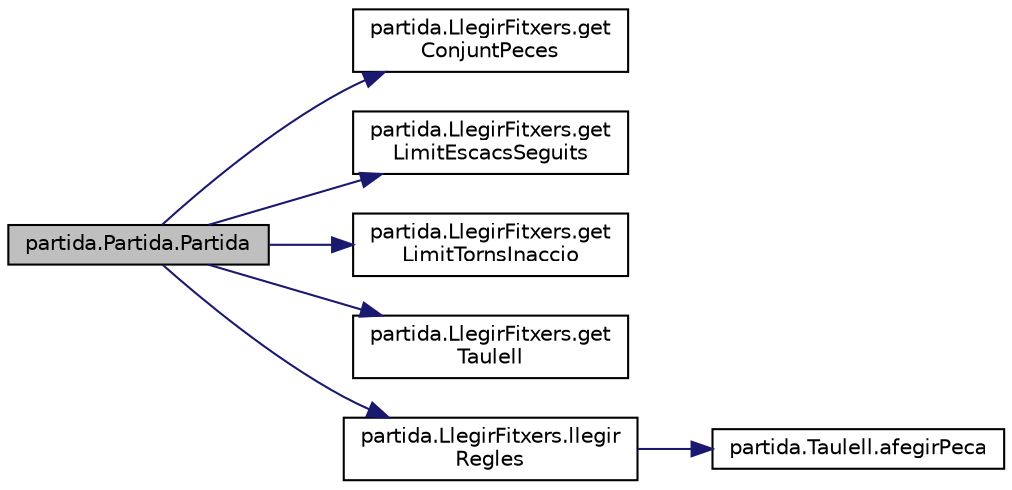 digraph "partida.Partida.Partida"
{
 // LATEX_PDF_SIZE
  edge [fontname="Helvetica",fontsize="10",labelfontname="Helvetica",labelfontsize="10"];
  node [fontname="Helvetica",fontsize="10",shape=record];
  rankdir="LR";
  Node1 [label="partida.Partida.Partida",height=0.2,width=0.4,color="black", fillcolor="grey75", style="filled", fontcolor="black",tooltip="Genera una partida carregada."];
  Node1 -> Node2 [color="midnightblue",fontsize="10",style="solid",fontname="Helvetica"];
  Node2 [label="partida.LlegirFitxers.get\lConjuntPeces",height=0.2,width=0.4,color="black", fillcolor="white", style="filled",URL="$classpartida_1_1_llegir_fitxers.html#a75e2d0b0f112429fcd5db9b5f3f62517",tooltip="Contenidor del conjunt de Peces."];
  Node1 -> Node3 [color="midnightblue",fontsize="10",style="solid",fontname="Helvetica"];
  Node3 [label="partida.LlegirFitxers.get\lLimitEscacsSeguits",height=0.2,width=0.4,color="black", fillcolor="white", style="filled",URL="$classpartida_1_1_llegir_fitxers.html#a31154b40526d36c2a76cb6ea656e6d8e",tooltip="Escacs Seguits."];
  Node1 -> Node4 [color="midnightblue",fontsize="10",style="solid",fontname="Helvetica"];
  Node4 [label="partida.LlegirFitxers.get\lLimitTornsInaccio",height=0.2,width=0.4,color="black", fillcolor="white", style="filled",URL="$classpartida_1_1_llegir_fitxers.html#aec9f26dbcb1298ecfe570bfb066bc963",tooltip="Limit de Torns d'Inaccio."];
  Node1 -> Node5 [color="midnightblue",fontsize="10",style="solid",fontname="Helvetica"];
  Node5 [label="partida.LlegirFitxers.get\lTaulell",height=0.2,width=0.4,color="black", fillcolor="white", style="filled",URL="$classpartida_1_1_llegir_fitxers.html#ad72fcdbdebb01d735177aa6ce303cfbf",tooltip="Taulell."];
  Node1 -> Node6 [color="midnightblue",fontsize="10",style="solid",fontname="Helvetica"];
  Node6 [label="partida.LlegirFitxers.llegir\lRegles",height=0.2,width=0.4,color="black", fillcolor="white", style="filled",URL="$classpartida_1_1_llegir_fitxers.html#a56b82ea9c6181010cd3616479a42682c",tooltip="Llegeix el fitxer de Regles."];
  Node6 -> Node7 [color="midnightblue",fontsize="10",style="solid",fontname="Helvetica"];
  Node7 [label="partida.Taulell.afegirPeca",height=0.2,width=0.4,color="black", fillcolor="white", style="filled",URL="$classpartida_1_1_taulell.html#a76081c673e786c344ebc30e49bf3897e",tooltip="Assigna les peces entrades al seu lloc a mesura que li van entran."];
}
